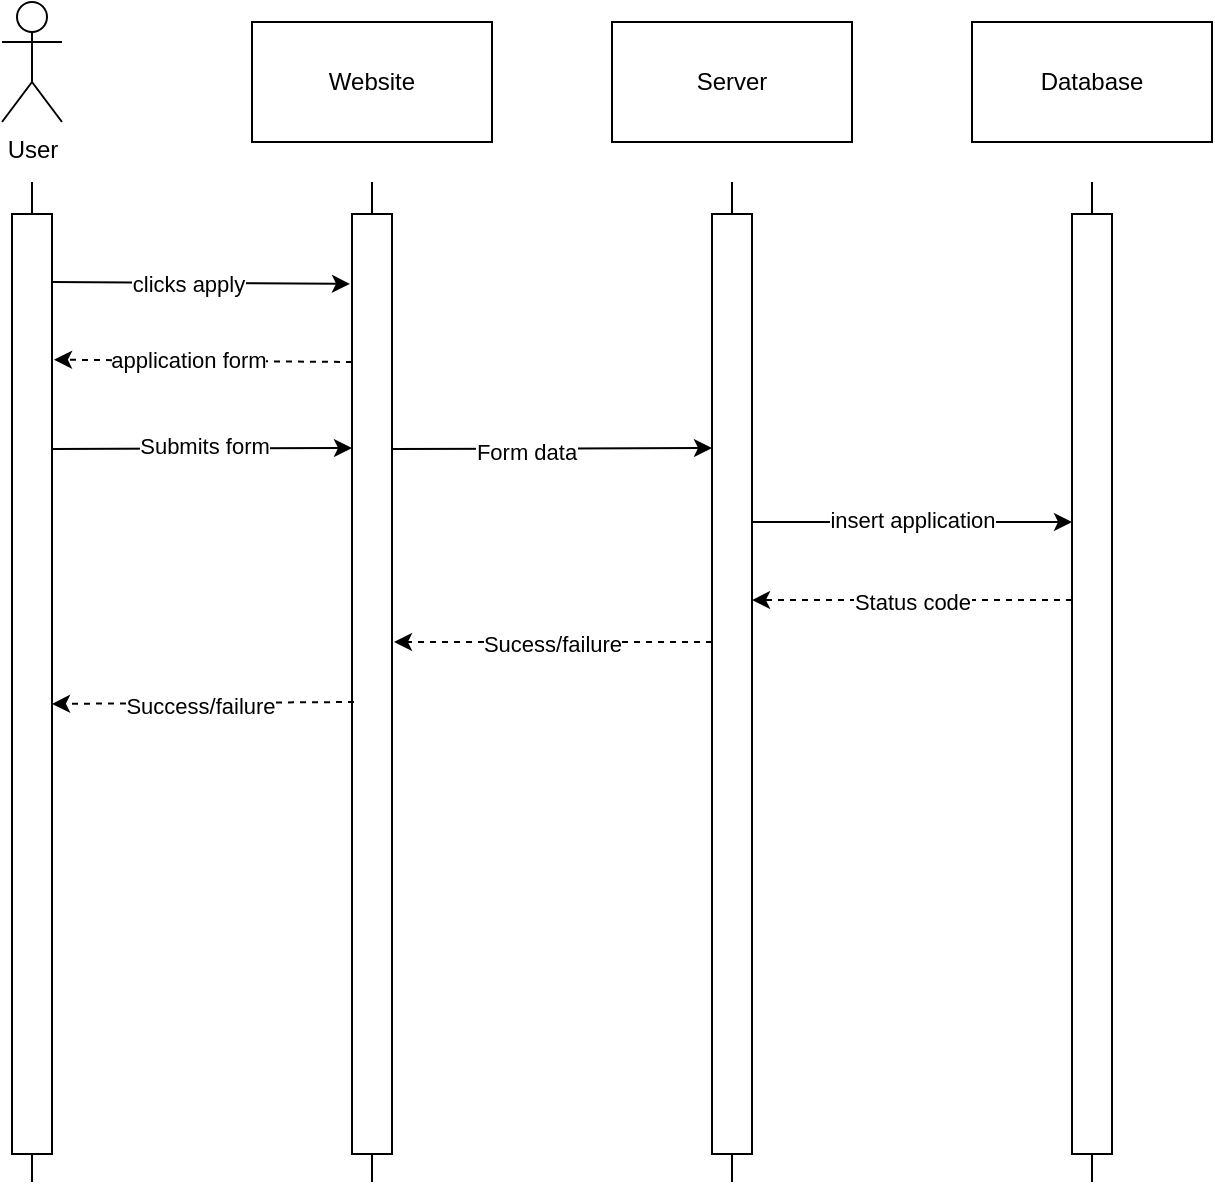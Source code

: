 <mxfile>
    <diagram id="VV63-bd_GCmLyKjie5tT" name="Page-1">
        <mxGraphModel dx="909" dy="714" grid="1" gridSize="10" guides="1" tooltips="1" connect="1" arrows="1" fold="1" page="1" pageScale="1" pageWidth="850" pageHeight="1100" math="0" shadow="0">
            <root>
                <mxCell id="0"/>
                <mxCell id="1" parent="0"/>
                <mxCell id="2" value="User" style="shape=umlActor;verticalLabelPosition=bottom;verticalAlign=top;html=1;outlineConnect=0;" parent="1" vertex="1">
                    <mxGeometry x="75" y="40" width="30" height="60" as="geometry"/>
                </mxCell>
                <mxCell id="3" value="" style="group" parent="1" vertex="1" connectable="0">
                    <mxGeometry x="80" y="130" width="20" height="500" as="geometry"/>
                </mxCell>
                <mxCell id="4" value="" style="endArrow=none;html=1;" parent="3" edge="1">
                    <mxGeometry width="50" height="50" relative="1" as="geometry">
                        <mxPoint x="10" y="500" as="sourcePoint"/>
                        <mxPoint x="10" as="targetPoint"/>
                    </mxGeometry>
                </mxCell>
                <mxCell id="5" value="" style="rounded=0;whiteSpace=wrap;html=1;" parent="3" vertex="1">
                    <mxGeometry y="16" width="20" height="470" as="geometry"/>
                </mxCell>
                <mxCell id="6" value="" style="group" parent="1" vertex="1" connectable="0">
                    <mxGeometry x="200" y="50" width="120" height="580" as="geometry"/>
                </mxCell>
                <mxCell id="7" value="" style="group" parent="6" vertex="1" connectable="0">
                    <mxGeometry x="50" y="80" width="20" height="500" as="geometry"/>
                </mxCell>
                <mxCell id="8" value="" style="endArrow=none;html=1;" parent="7" edge="1">
                    <mxGeometry width="50" height="50" relative="1" as="geometry">
                        <mxPoint x="10" y="500" as="sourcePoint"/>
                        <mxPoint x="10" as="targetPoint"/>
                    </mxGeometry>
                </mxCell>
                <mxCell id="9" style="edgeStyle=none;html=1;exitX=1;exitY=0.25;exitDx=0;exitDy=0;" parent="7" source="11" edge="1">
                    <mxGeometry relative="1" as="geometry">
                        <mxPoint x="180" y="133" as="targetPoint"/>
                    </mxGeometry>
                </mxCell>
                <mxCell id="10" value="Form data" style="edgeLabel;html=1;align=center;verticalAlign=middle;resizable=0;points=[];" parent="9" vertex="1" connectable="0">
                    <mxGeometry x="-0.163" y="-1" relative="1" as="geometry">
                        <mxPoint as="offset"/>
                    </mxGeometry>
                </mxCell>
                <mxCell id="11" value="" style="rounded=0;whiteSpace=wrap;html=1;" parent="7" vertex="1">
                    <mxGeometry y="16" width="20" height="470" as="geometry"/>
                </mxCell>
                <mxCell id="12" value="Website" style="rounded=0;whiteSpace=wrap;html=1;" parent="6" vertex="1">
                    <mxGeometry width="120" height="60" as="geometry"/>
                </mxCell>
                <mxCell id="39" value="" style="endArrow=classic;html=1;exitX=0;exitY=0.711;exitDx=0;exitDy=0;exitPerimeter=0;entryX=0.95;entryY=0.713;entryDx=0;entryDy=0;entryPerimeter=0;dashed=1;" parent="6" edge="1">
                    <mxGeometry width="50" height="50" relative="1" as="geometry">
                        <mxPoint x="51" y="340.0" as="sourcePoint"/>
                        <mxPoint x="-100" y="340.94" as="targetPoint"/>
                    </mxGeometry>
                </mxCell>
                <mxCell id="40" value="Success/failure" style="edgeLabel;html=1;align=center;verticalAlign=middle;resizable=0;points=[];" parent="39" vertex="1" connectable="0">
                    <mxGeometry x="0.02" y="1" relative="1" as="geometry">
                        <mxPoint as="offset"/>
                    </mxGeometry>
                </mxCell>
                <mxCell id="13" value="" style="group" parent="1" vertex="1" connectable="0">
                    <mxGeometry x="380" y="50" width="120" height="580" as="geometry"/>
                </mxCell>
                <mxCell id="14" value="" style="group" parent="13" vertex="1" connectable="0">
                    <mxGeometry x="50" y="80" width="20" height="500" as="geometry"/>
                </mxCell>
                <mxCell id="15" value="" style="endArrow=none;html=1;" parent="14" edge="1">
                    <mxGeometry width="50" height="50" relative="1" as="geometry">
                        <mxPoint x="10" y="500" as="sourcePoint"/>
                        <mxPoint x="10" as="targetPoint"/>
                    </mxGeometry>
                </mxCell>
                <mxCell id="16" value="" style="rounded=0;whiteSpace=wrap;html=1;" parent="14" vertex="1">
                    <mxGeometry y="16" width="20" height="470" as="geometry"/>
                </mxCell>
                <mxCell id="17" value="Server" style="rounded=0;whiteSpace=wrap;html=1;" parent="13" vertex="1">
                    <mxGeometry width="120" height="60" as="geometry"/>
                </mxCell>
                <mxCell id="37" value="" style="endArrow=classic;html=1;exitX=0;exitY=0.664;exitDx=0;exitDy=0;exitPerimeter=0;entryX=1.05;entryY=0.664;entryDx=0;entryDy=0;entryPerimeter=0;dashed=1;" parent="13" edge="1">
                    <mxGeometry width="50" height="50" relative="1" as="geometry">
                        <mxPoint x="50" y="310.0" as="sourcePoint"/>
                        <mxPoint x="-109" y="310.0" as="targetPoint"/>
                    </mxGeometry>
                </mxCell>
                <mxCell id="38" value="Sucess/failure" style="edgeLabel;html=1;align=center;verticalAlign=middle;resizable=0;points=[];" parent="37" vertex="1" connectable="0">
                    <mxGeometry x="0.013" y="1" relative="1" as="geometry">
                        <mxPoint as="offset"/>
                    </mxGeometry>
                </mxCell>
                <mxCell id="18" value="" style="group" parent="1" vertex="1" connectable="0">
                    <mxGeometry x="560" y="50" width="120" height="580" as="geometry"/>
                </mxCell>
                <mxCell id="19" value="" style="group" parent="18" vertex="1" connectable="0">
                    <mxGeometry x="50" y="80" width="20" height="500" as="geometry"/>
                </mxCell>
                <mxCell id="20" value="" style="endArrow=none;html=1;" parent="19" edge="1">
                    <mxGeometry width="50" height="50" relative="1" as="geometry">
                        <mxPoint x="10" y="500" as="sourcePoint"/>
                        <mxPoint x="10" as="targetPoint"/>
                    </mxGeometry>
                </mxCell>
                <mxCell id="21" value="" style="rounded=0;whiteSpace=wrap;html=1;" parent="19" vertex="1">
                    <mxGeometry y="16" width="20" height="470" as="geometry"/>
                </mxCell>
                <mxCell id="22" value="Database" style="rounded=0;whiteSpace=wrap;html=1;" parent="18" vertex="1">
                    <mxGeometry width="120" height="60" as="geometry"/>
                </mxCell>
                <mxCell id="33" style="edgeStyle=none;html=1;exitX=1;exitY=0.5;exitDx=0;exitDy=0;" parent="18" edge="1">
                    <mxGeometry relative="1" as="geometry">
                        <mxPoint x="-110" y="250" as="sourcePoint"/>
                        <mxPoint x="50" y="250" as="targetPoint"/>
                    </mxGeometry>
                </mxCell>
                <mxCell id="34" value="insert application" style="edgeLabel;html=1;align=center;verticalAlign=middle;resizable=0;points=[];" parent="33" vertex="1" connectable="0">
                    <mxGeometry y="1" relative="1" as="geometry">
                        <mxPoint as="offset"/>
                    </mxGeometry>
                </mxCell>
                <mxCell id="35" value="" style="endArrow=classic;html=1;exitX=0;exitY=0.583;exitDx=0;exitDy=0;exitPerimeter=0;entryX=1;entryY=0.583;entryDx=0;entryDy=0;entryPerimeter=0;dashed=1;" parent="18" edge="1">
                    <mxGeometry width="50" height="50" relative="1" as="geometry">
                        <mxPoint x="50" y="289.01" as="sourcePoint"/>
                        <mxPoint x="-110" y="289.01" as="targetPoint"/>
                    </mxGeometry>
                </mxCell>
                <mxCell id="36" value="Status code" style="edgeLabel;html=1;align=center;verticalAlign=middle;resizable=0;points=[];" parent="35" vertex="1" connectable="0">
                    <mxGeometry y="1" relative="1" as="geometry">
                        <mxPoint as="offset"/>
                    </mxGeometry>
                </mxCell>
                <mxCell id="23" value="" style="endArrow=classic;html=1;exitX=1.1;exitY=0.153;exitDx=0;exitDy=0;exitPerimeter=0;entryX=0.05;entryY=0.155;entryDx=0;entryDy=0;entryPerimeter=0;" parent="1" edge="1">
                    <mxGeometry width="50" height="50" relative="1" as="geometry">
                        <mxPoint x="100" y="180.0" as="sourcePoint"/>
                        <mxPoint x="249" y="180.94" as="targetPoint"/>
                    </mxGeometry>
                </mxCell>
                <mxCell id="24" value="clicks apply" style="edgeLabel;html=1;align=center;verticalAlign=middle;resizable=0;points=[];" parent="23" vertex="1" connectable="0">
                    <mxGeometry x="-0.087" relative="1" as="geometry">
                        <mxPoint as="offset"/>
                    </mxGeometry>
                </mxCell>
                <mxCell id="25" value="" style="endArrow=classic;html=1;entryX=1.05;entryY=0.155;entryDx=0;entryDy=0;entryPerimeter=0;dashed=1;" parent="1" target="5" edge="1">
                    <mxGeometry width="50" height="50" relative="1" as="geometry">
                        <mxPoint x="250" y="220" as="sourcePoint"/>
                        <mxPoint x="190" y="240" as="targetPoint"/>
                    </mxGeometry>
                </mxCell>
                <mxCell id="26" value="application form" style="edgeLabel;html=1;align=center;verticalAlign=middle;resizable=0;points=[];" parent="25" vertex="1" connectable="0">
                    <mxGeometry x="0.101" y="-1" relative="1" as="geometry">
                        <mxPoint as="offset"/>
                    </mxGeometry>
                </mxCell>
                <mxCell id="27" value="" style="endArrow=classic;html=1;exitX=1;exitY=0.25;exitDx=0;exitDy=0;" parent="1" source="5" edge="1">
                    <mxGeometry width="50" height="50" relative="1" as="geometry">
                        <mxPoint x="520" y="400" as="sourcePoint"/>
                        <mxPoint x="250" y="263" as="targetPoint"/>
                    </mxGeometry>
                </mxCell>
                <mxCell id="28" value="Submits form" style="edgeLabel;html=1;align=center;verticalAlign=middle;resizable=0;points=[];" parent="27" vertex="1" connectable="0">
                    <mxGeometry x="0.013" y="1" relative="1" as="geometry">
                        <mxPoint as="offset"/>
                    </mxGeometry>
                </mxCell>
            </root>
        </mxGraphModel>
    </diagram>
</mxfile>